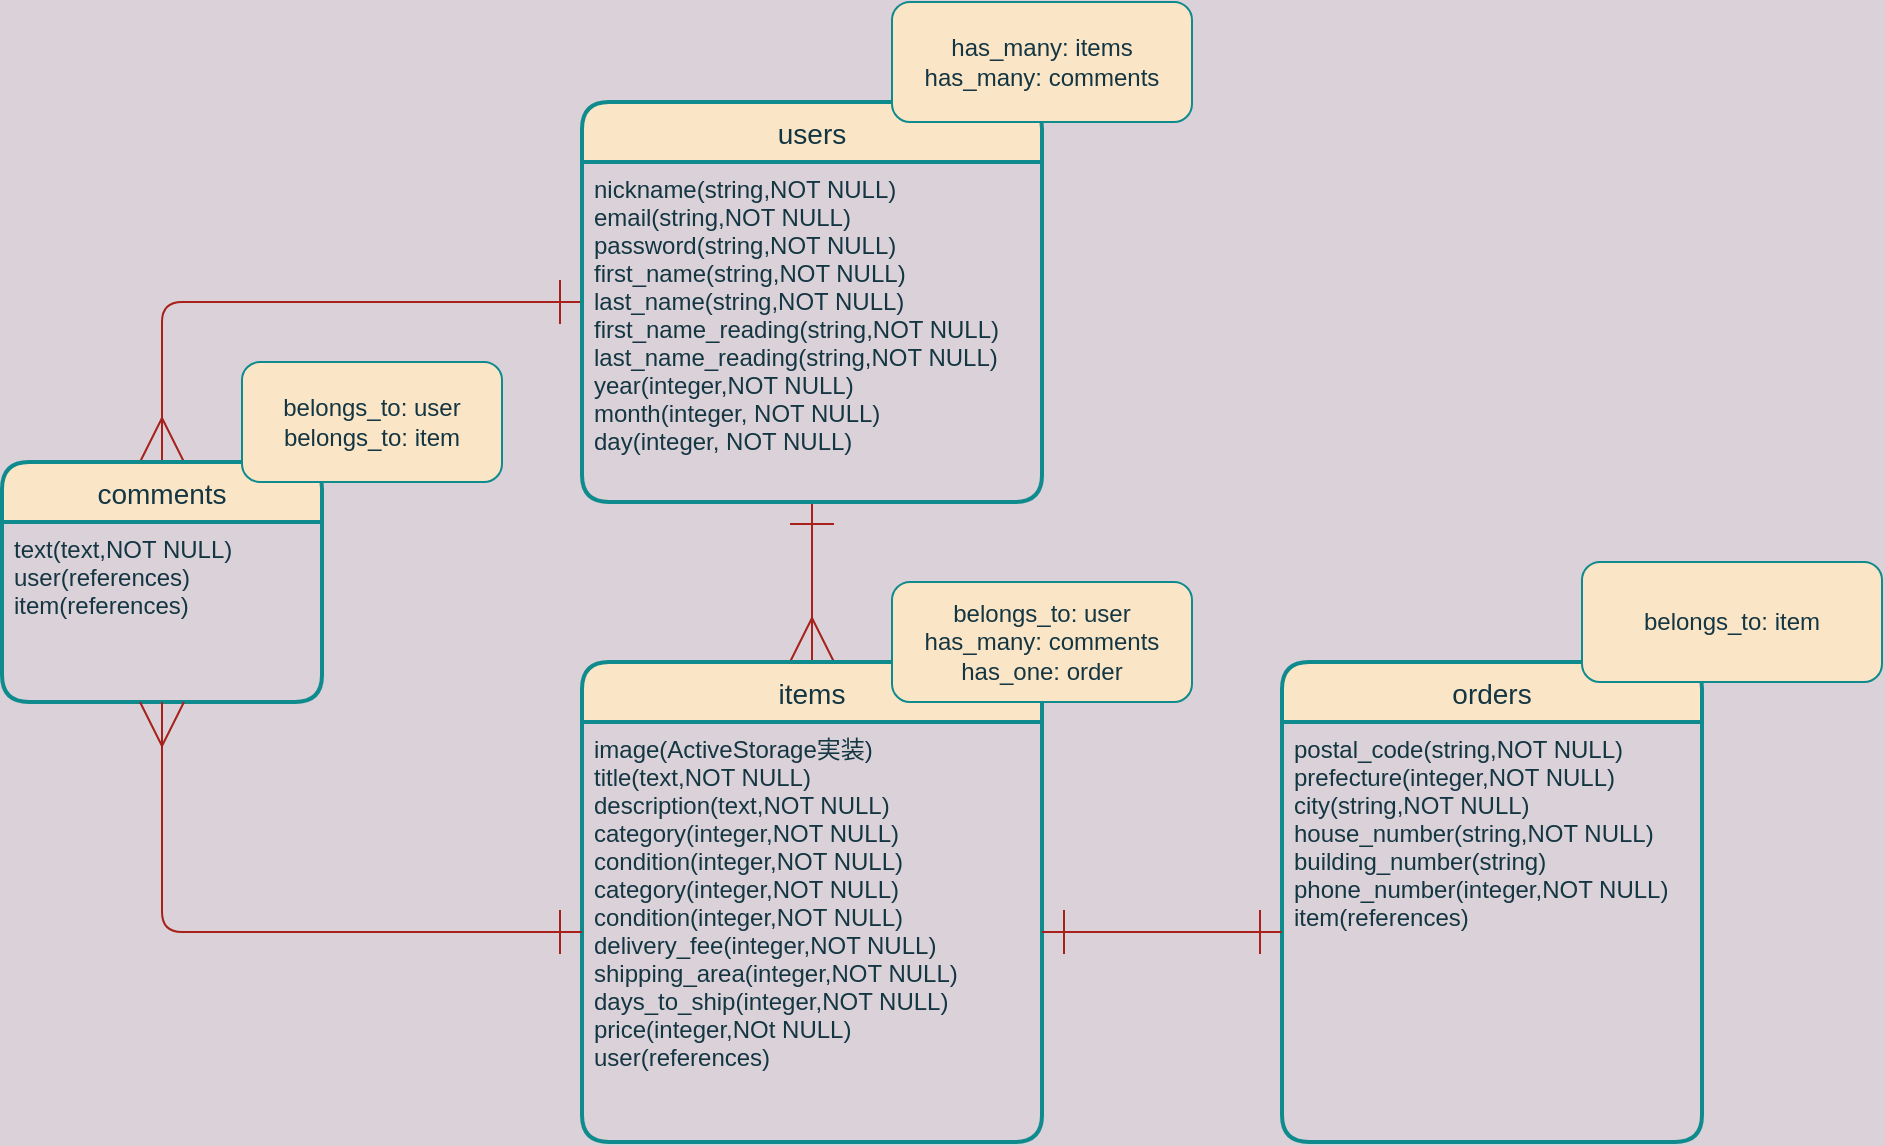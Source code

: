 <mxfile>
    <diagram id="I3kkBZrr7cNWbbMcXQkD" name="ページ1">
        <mxGraphModel dx="1007" dy="633" grid="1" gridSize="10" guides="1" tooltips="1" connect="1" arrows="1" fold="1" page="1" pageScale="1" pageWidth="1169" pageHeight="827" background="#DAD2D8" math="0" shadow="0">
            <root>
                <mxCell id="0"/>
                <mxCell id="1" parent="0"/>
                <mxCell id="26" style="edgeStyle=orthogonalEdgeStyle;orthogonalLoop=1;jettySize=auto;html=1;exitX=0.5;exitY=1;exitDx=0;exitDy=0;entryX=0.5;entryY=0;entryDx=0;entryDy=0;startArrow=ERone;startFill=0;startSize=20;endArrow=ERmany;endFill=0;endSize=20;strokeColor=#A8201A;fontColor=#143642;labelBackgroundColor=#DAD2D8;" edge="1" parent="1" source="2" target="5">
                    <mxGeometry relative="1" as="geometry"/>
                </mxCell>
                <mxCell id="36" style="edgeStyle=orthogonalEdgeStyle;orthogonalLoop=1;jettySize=auto;html=1;exitX=0;exitY=0.5;exitDx=0;exitDy=0;entryX=0.5;entryY=0;entryDx=0;entryDy=0;startArrow=ERone;startFill=0;startSize=20;endArrow=ERmany;endFill=0;endSize=20;strokeColor=#A8201A;fontColor=#143642;labelBackgroundColor=#DAD2D8;" edge="1" parent="1" source="2" target="31">
                    <mxGeometry relative="1" as="geometry"/>
                </mxCell>
                <mxCell id="2" value="users" style="swimlane;childLayout=stackLayout;horizontal=1;startSize=30;horizontalStack=0;fontSize=14;fontStyle=0;strokeWidth=2;resizeParent=0;resizeLast=1;shadow=0;dashed=0;align=center;fillColor=#FAE5C7;strokeColor=#0F8B8D;fontColor=#143642;rounded=1;" vertex="1" parent="1">
                    <mxGeometry x="430" y="140" width="230" height="200" as="geometry"/>
                </mxCell>
                <mxCell id="3" value="nickname(string,NOT NULL)&#10;email(string,NOT NULL)&#10;password(string,NOT NULL)&#10;first_name(string,NOT NULL)&#10;last_name(string,NOT NULL)&#10;first_name_reading(string,NOT NULL)&#10;last_name_reading(string,NOT NULL)&#10;year(integer,NOT NULL)&#10;month(integer, NOT NULL)&#10;day(integer, NOT NULL)&#10;" style="align=left;strokeColor=none;fillColor=none;spacingLeft=4;fontSize=12;verticalAlign=top;resizable=0;rotatable=0;part=1;fontColor=#143642;rounded=1;" vertex="1" parent="2">
                    <mxGeometry y="30" width="230" height="170" as="geometry"/>
                </mxCell>
                <mxCell id="5" value="items" style="swimlane;childLayout=stackLayout;horizontal=1;startSize=30;horizontalStack=0;fontSize=14;fontStyle=0;strokeWidth=2;resizeParent=0;resizeLast=1;shadow=0;dashed=0;align=center;fillColor=#FAE5C7;strokeColor=#0F8B8D;fontColor=#143642;rounded=1;" vertex="1" parent="1">
                    <mxGeometry x="430" y="420" width="230" height="240" as="geometry"/>
                </mxCell>
                <mxCell id="6" value="image(ActiveStorage実装)&#10;title(text,NOT NULL)&#10;description(text,NOT NULL)&#10;category(integer,NOT NULL)&#10;condition(integer,NOT NULL)&#10;category(integer,NOT NULL)&#10;condition(integer,NOT NULL)&#10;delivery_fee(integer,NOT NULL)&#10;shipping_area(integer,NOT NULL)&#10;days_to_ship(integer,NOT NULL)&#10;price(integer,NOt NULL)&#10;user(references)&#10;" style="align=left;strokeColor=none;fillColor=none;spacingLeft=4;fontSize=12;verticalAlign=top;resizable=0;rotatable=0;part=1;fontColor=#143642;rounded=1;" vertex="1" parent="5">
                    <mxGeometry y="30" width="230" height="210" as="geometry"/>
                </mxCell>
                <mxCell id="12" value="orders" style="swimlane;childLayout=stackLayout;horizontal=1;startSize=30;horizontalStack=0;fontSize=14;fontStyle=0;strokeWidth=2;resizeParent=0;resizeLast=1;shadow=0;dashed=0;align=center;fillColor=#FAE5C7;strokeColor=#0F8B8D;fontColor=#143642;rounded=1;" vertex="1" parent="1">
                    <mxGeometry x="780" y="420" width="210" height="240" as="geometry"/>
                </mxCell>
                <mxCell id="13" value="postal_code(string,NOT NULL)&#10;prefecture(integer,NOT NULL)&#10;city(string,NOT NULL)&#10;house_number(string,NOT NULL)&#10;building_number(string)&#10;phone_number(integer,NOT NULL)&#10;item(references)" style="align=left;strokeColor=none;fillColor=none;spacingLeft=4;fontSize=12;verticalAlign=top;resizable=0;rotatable=0;part=1;fontColor=#143642;rounded=1;" vertex="1" parent="12">
                    <mxGeometry y="30" width="210" height="210" as="geometry"/>
                </mxCell>
                <mxCell id="24" style="edgeStyle=orthogonalEdgeStyle;orthogonalLoop=1;jettySize=auto;html=1;exitX=1;exitY=0.5;exitDx=0;exitDy=0;entryX=0;entryY=0.5;entryDx=0;entryDy=0;startArrow=ERone;startFill=0;endArrow=ERone;endFill=0;endSize=20;startSize=20;strokeColor=#A8201A;fontColor=#143642;labelBackgroundColor=#DAD2D8;" edge="1" parent="1" source="6" target="13">
                    <mxGeometry relative="1" as="geometry"/>
                </mxCell>
                <mxCell id="31" value="comments" style="swimlane;childLayout=stackLayout;horizontal=1;startSize=30;horizontalStack=0;fontSize=14;fontStyle=0;strokeWidth=2;resizeParent=0;resizeLast=1;shadow=0;dashed=0;align=center;fillColor=#FAE5C7;strokeColor=#0F8B8D;fontColor=#143642;rounded=1;" vertex="1" parent="1">
                    <mxGeometry x="140" y="320" width="160" height="120" as="geometry"/>
                </mxCell>
                <mxCell id="32" value="text(text,NOT NULL)&#10;user(references)&#10;item(references)" style="align=left;strokeColor=none;fillColor=none;spacingLeft=4;fontSize=12;verticalAlign=top;resizable=0;rotatable=0;part=1;fontColor=#143642;rounded=1;" vertex="1" parent="31">
                    <mxGeometry y="30" width="160" height="90" as="geometry"/>
                </mxCell>
                <mxCell id="35" style="edgeStyle=orthogonalEdgeStyle;orthogonalLoop=1;jettySize=auto;html=1;exitX=0;exitY=0.5;exitDx=0;exitDy=0;entryX=0.5;entryY=1;entryDx=0;entryDy=0;startArrow=ERone;startFill=0;startSize=20;endArrow=ERmany;endFill=0;endSize=20;strokeColor=#A8201A;fontColor=#143642;labelBackgroundColor=#DAD2D8;" edge="1" parent="1" source="6" target="32">
                    <mxGeometry relative="1" as="geometry"/>
                </mxCell>
                <UserObject label="belongs_to: user&lt;br&gt;has_many: comments&lt;br&gt;has_one: order" treeRoot="1" id="39">
                    <mxCell style="whiteSpace=wrap;html=1;align=center;treeFolding=1;treeMoving=1;newEdgeStyle={&quot;edgeStyle&quot;:&quot;elbowEdgeStyle&quot;,&quot;startArrow&quot;:&quot;none&quot;,&quot;endArrow&quot;:&quot;none&quot;};fillColor=#FAE5C7;strokeColor=#0F8B8D;fontColor=#143642;rounded=1;" vertex="1" parent="1">
                        <mxGeometry x="585" y="380" width="150" height="60" as="geometry"/>
                    </mxCell>
                </UserObject>
                <UserObject label="&lt;span&gt;belongs_to: item&lt;/span&gt;" treeRoot="1" id="40">
                    <mxCell style="whiteSpace=wrap;html=1;align=center;treeFolding=1;treeMoving=1;newEdgeStyle={&quot;edgeStyle&quot;:&quot;elbowEdgeStyle&quot;,&quot;startArrow&quot;:&quot;none&quot;,&quot;endArrow&quot;:&quot;none&quot;};fillColor=#FAE5C7;strokeColor=#0F8B8D;fontColor=#143642;rounded=1;" vertex="1" parent="1">
                        <mxGeometry x="930" y="370" width="150" height="60" as="geometry"/>
                    </mxCell>
                </UserObject>
                <UserObject label="has_many: items&lt;br&gt;has_many: comments" treeRoot="1" id="41">
                    <mxCell style="whiteSpace=wrap;html=1;align=center;treeFolding=1;treeMoving=1;newEdgeStyle={&quot;edgeStyle&quot;:&quot;elbowEdgeStyle&quot;,&quot;startArrow&quot;:&quot;none&quot;,&quot;endArrow&quot;:&quot;none&quot;};fillColor=#FAE5C7;strokeColor=#0F8B8D;fontColor=#143642;rounded=1;" vertex="1" parent="1">
                        <mxGeometry x="585" y="90" width="150" height="60" as="geometry"/>
                    </mxCell>
                </UserObject>
                <UserObject label="belongs_to: user&lt;br&gt;belongs_to: item" treeRoot="1" id="42">
                    <mxCell style="whiteSpace=wrap;html=1;align=center;treeFolding=1;treeMoving=1;newEdgeStyle={&quot;edgeStyle&quot;:&quot;elbowEdgeStyle&quot;,&quot;startArrow&quot;:&quot;none&quot;,&quot;endArrow&quot;:&quot;none&quot;};fillColor=#FAE5C7;strokeColor=#0F8B8D;fontColor=#143642;rounded=1;" vertex="1" parent="1">
                        <mxGeometry x="260" y="270" width="130" height="60" as="geometry"/>
                    </mxCell>
                </UserObject>
            </root>
        </mxGraphModel>
    </diagram>
</mxfile>